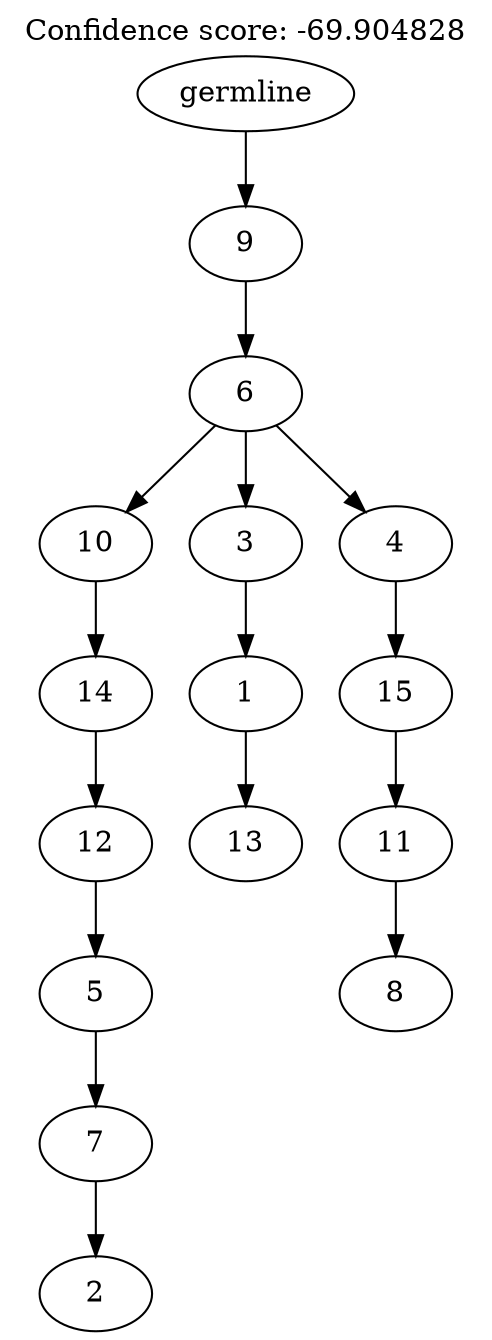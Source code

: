 digraph g {
	"14" -> "15";
	"15" [label="2"];
	"13" -> "14";
	"14" [label="7"];
	"12" -> "13";
	"13" [label="5"];
	"11" -> "12";
	"12" [label="12"];
	"10" -> "11";
	"11" [label="14"];
	"8" -> "9";
	"9" [label="13"];
	"7" -> "8";
	"8" [label="1"];
	"5" -> "6";
	"6" [label="8"];
	"4" -> "5";
	"5" [label="11"];
	"3" -> "4";
	"4" [label="15"];
	"2" -> "3";
	"3" [label="4"];
	"2" -> "7";
	"7" [label="3"];
	"2" -> "10";
	"10" [label="10"];
	"1" -> "2";
	"2" [label="6"];
	"0" -> "1";
	"1" [label="9"];
	"0" [label="germline"];
	labelloc="t";
	label="Confidence score: -69.904828";
}
